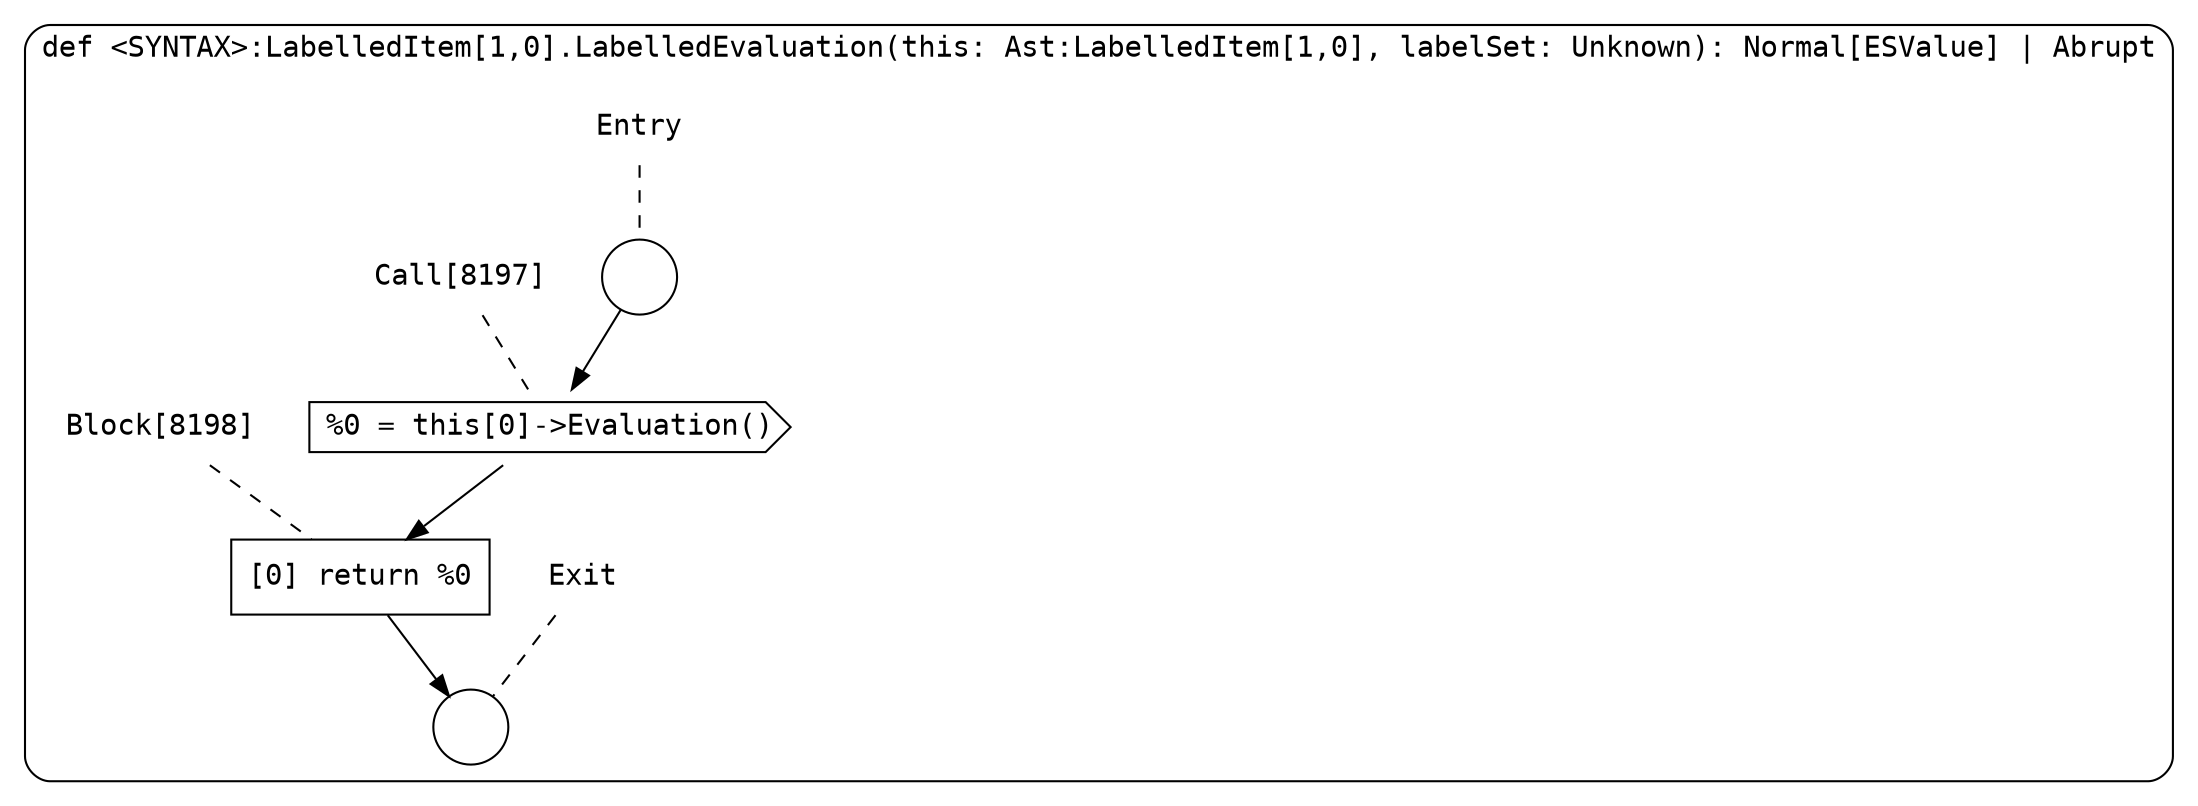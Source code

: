 digraph {
  graph [fontname = "Consolas"]
  node [fontname = "Consolas"]
  edge [fontname = "Consolas"]
  subgraph cluster1490 {
    label = "def <SYNTAX>:LabelledItem[1,0].LabelledEvaluation(this: Ast:LabelledItem[1,0], labelSet: Unknown): Normal[ESValue] | Abrupt"
    style = rounded
    cluster1490_entry_name [shape=none, label=<<font color="black">Entry</font>>]
    cluster1490_entry_name -> cluster1490_entry [arrowhead=none, color="black", style=dashed]
    cluster1490_entry [shape=circle label=" " color="black" fillcolor="white" style=filled]
    cluster1490_entry -> node8197 [color="black"]
    cluster1490_exit_name [shape=none, label=<<font color="black">Exit</font>>]
    cluster1490_exit_name -> cluster1490_exit [arrowhead=none, color="black", style=dashed]
    cluster1490_exit [shape=circle label=" " color="black" fillcolor="white" style=filled]
    node8197_name [shape=none, label=<<font color="black">Call[8197]</font>>]
    node8197_name -> node8197 [arrowhead=none, color="black", style=dashed]
    node8197 [shape=cds, label=<<font color="black">%0 = this[0]-&gt;Evaluation()</font>> color="black" fillcolor="white", style=filled]
    node8197 -> node8198 [color="black"]
    node8198_name [shape=none, label=<<font color="black">Block[8198]</font>>]
    node8198_name -> node8198 [arrowhead=none, color="black", style=dashed]
    node8198 [shape=box, label=<<font color="black">[0] return %0<BR ALIGN="LEFT"/></font>> color="black" fillcolor="white", style=filled]
    node8198 -> cluster1490_exit [color="black"]
  }
}